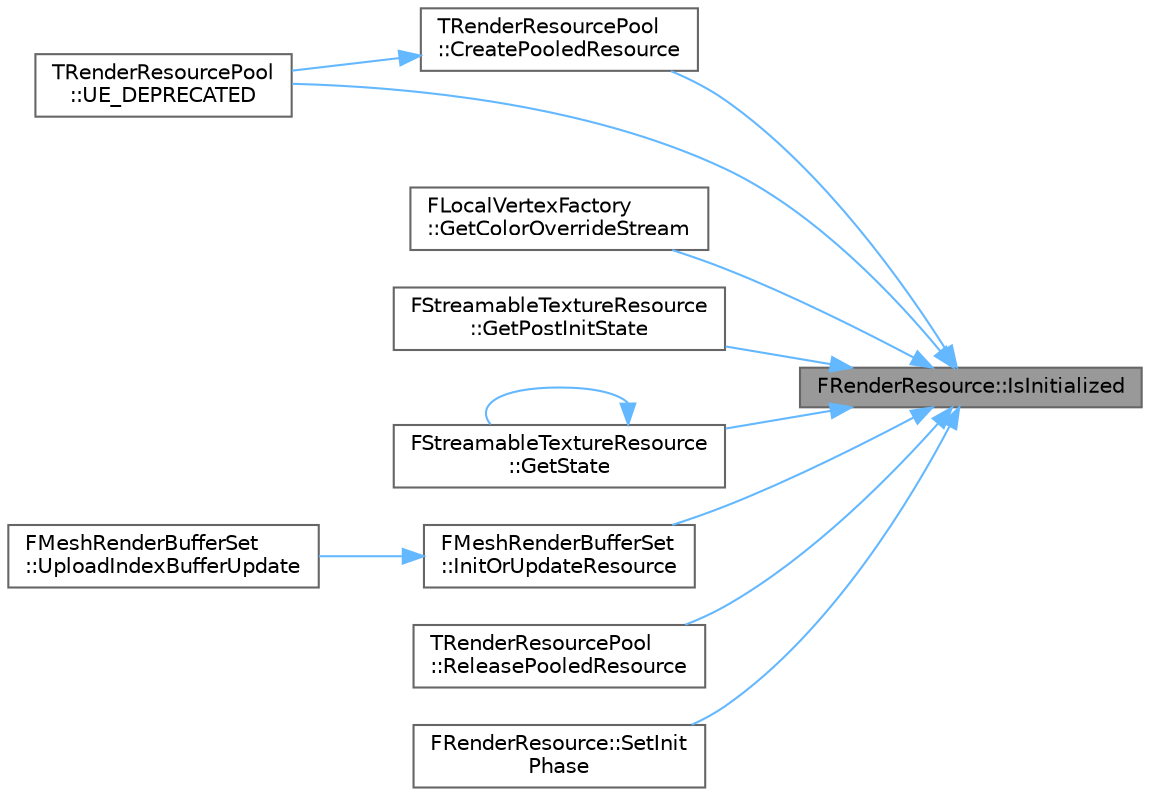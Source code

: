 digraph "FRenderResource::IsInitialized"
{
 // INTERACTIVE_SVG=YES
 // LATEX_PDF_SIZE
  bgcolor="transparent";
  edge [fontname=Helvetica,fontsize=10,labelfontname=Helvetica,labelfontsize=10];
  node [fontname=Helvetica,fontsize=10,shape=box,height=0.2,width=0.4];
  rankdir="RL";
  Node1 [id="Node000001",label="FRenderResource::IsInitialized",height=0.2,width=0.4,color="gray40", fillcolor="grey60", style="filled", fontcolor="black",tooltip=" "];
  Node1 -> Node2 [id="edge1_Node000001_Node000002",dir="back",color="steelblue1",style="solid",tooltip=" "];
  Node2 [id="Node000002",label="TRenderResourcePool\l::CreatePooledResource",height=0.2,width=0.4,color="grey40", fillcolor="white", style="filled",URL="$d6/d68/classTRenderResourcePool.html#ae63fdadf4f2fdfcc4a9ba4e145b309bd",tooltip="Creates a pooled resource."];
  Node2 -> Node3 [id="edge2_Node000002_Node000003",dir="back",color="steelblue1",style="solid",tooltip=" "];
  Node3 [id="Node000003",label="TRenderResourcePool\l::UE_DEPRECATED",height=0.2,width=0.4,color="grey40", fillcolor="white", style="filled",URL="$d6/d68/classTRenderResourcePool.html#adf37e17a124f5edbc0fd349c1f9114e0",tooltip=" "];
  Node1 -> Node4 [id="edge3_Node000001_Node000004",dir="back",color="steelblue1",style="solid",tooltip=" "];
  Node4 [id="Node000004",label="FLocalVertexFactory\l::GetColorOverrideStream",height=0.2,width=0.4,color="grey40", fillcolor="white", style="filled",URL="$db/d29/classFLocalVertexFactory.html#a7403ce1290a4800bc5a4f431ea7336d7",tooltip=" "];
  Node1 -> Node5 [id="edge4_Node000001_Node000005",dir="back",color="steelblue1",style="solid",tooltip=" "];
  Node5 [id="Node000005",label="FStreamableTextureResource\l::GetPostInitState",height=0.2,width=0.4,color="grey40", fillcolor="white", style="filled",URL="$d2/d30/classFStreamableTextureResource.html#afedf1c5d176e4760a452c732a4df5008",tooltip=" "];
  Node1 -> Node6 [id="edge5_Node000001_Node000006",dir="back",color="steelblue1",style="solid",tooltip=" "];
  Node6 [id="Node000006",label="FStreamableTextureResource\l::GetState",height=0.2,width=0.4,color="grey40", fillcolor="white", style="filled",URL="$d2/d30/classFStreamableTextureResource.html#ae57a7ae7a55395a2244068e36f88d710",tooltip=" "];
  Node6 -> Node6 [id="edge6_Node000006_Node000006",dir="back",color="steelblue1",style="solid",tooltip=" "];
  Node1 -> Node7 [id="edge7_Node000001_Node000007",dir="back",color="steelblue1",style="solid",tooltip=" "];
  Node7 [id="Node000007",label="FMeshRenderBufferSet\l::InitOrUpdateResource",height=0.2,width=0.4,color="grey40", fillcolor="white", style="filled",URL="$d3/de3/classFMeshRenderBufferSet.html#ad3595445edf8d7fba138cd3e3994b699",tooltip="Initializes a render resource, or update it if already initialized."];
  Node7 -> Node8 [id="edge8_Node000007_Node000008",dir="back",color="steelblue1",style="solid",tooltip=" "];
  Node8 [id="Node000008",label="FMeshRenderBufferSet\l::UploadIndexBufferUpdate",height=0.2,width=0.4,color="grey40", fillcolor="white", style="filled",URL="$d3/de3/classFMeshRenderBufferSet.html#ac3cf6c61f9c9b9a86da7f3b1658e429c",tooltip="Fast path to only update the primary and secondary index buffers."];
  Node1 -> Node9 [id="edge9_Node000001_Node000009",dir="back",color="steelblue1",style="solid",tooltip=" "];
  Node9 [id="Node000009",label="TRenderResourcePool\l::ReleasePooledResource",height=0.2,width=0.4,color="grey40", fillcolor="white", style="filled",URL="$d6/d68/classTRenderResourcePool.html#a5c68b34048d7851ba943edaaaae13086",tooltip="Release a resource back into the pool."];
  Node1 -> Node10 [id="edge10_Node000001_Node000010",dir="back",color="steelblue1",style="solid",tooltip=" "];
  Node10 [id="Node000010",label="FRenderResource::SetInit\lPhase",height=0.2,width=0.4,color="grey40", fillcolor="white", style="filled",URL="$d8/ddf/classFRenderResource.html#a9e4ad22ded6615d69bfa215626f812c2",tooltip=" "];
  Node1 -> Node3 [id="edge11_Node000001_Node000003",dir="back",color="steelblue1",style="solid",tooltip=" "];
}
